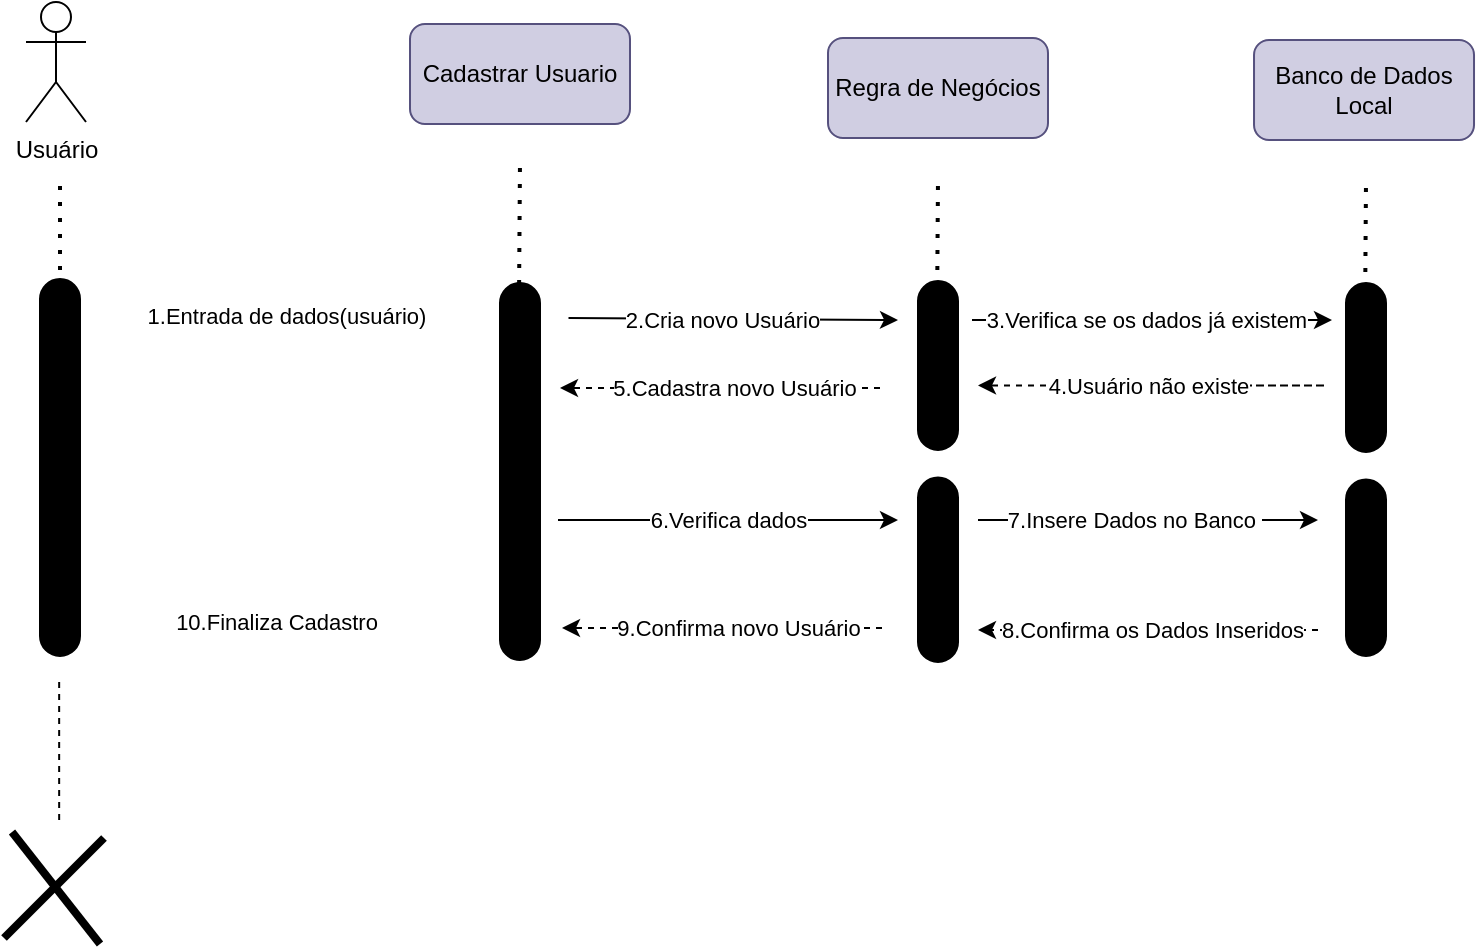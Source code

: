 <mxfile version="24.7.6">
  <diagram name="Página-1" id="Kif3uQVIQvRFXriJZNUs">
    <mxGraphModel dx="1050" dy="522" grid="1" gridSize="10" guides="1" tooltips="1" connect="1" arrows="1" fold="1" page="1" pageScale="1" pageWidth="827" pageHeight="1169" math="0" shadow="0">
      <root>
        <mxCell id="0" />
        <mxCell id="1" parent="0" />
        <mxCell id="pjH49ucoSuqj54gFpGf6-1" value="Cadastrar Usuario" style="rounded=1;whiteSpace=wrap;html=1;fillColor=#d0cee2;strokeColor=#56517e;" vertex="1" parent="1">
          <mxGeometry x="256" y="82" width="110" height="50" as="geometry" />
        </mxCell>
        <mxCell id="pjH49ucoSuqj54gFpGf6-2" value="" style="rounded=1;whiteSpace=wrap;html=1;rotation=90;fillColor=#000000;arcSize=50;" vertex="1" parent="1">
          <mxGeometry x="216.75" y="295.75" width="188.5" height="20" as="geometry" />
        </mxCell>
        <mxCell id="pjH49ucoSuqj54gFpGf6-3" value="" style="endArrow=none;dashed=1;html=1;dashPattern=1 3;strokeWidth=2;rounded=0;" edge="1" parent="1">
          <mxGeometry width="50" height="50" relative="1" as="geometry">
            <mxPoint x="310.5" y="220" as="sourcePoint" />
            <mxPoint x="311" y="150" as="targetPoint" />
          </mxGeometry>
        </mxCell>
        <mxCell id="pjH49ucoSuqj54gFpGf6-4" value="1.Entrada de dados(usuário)" style="edgeLabel;html=1;align=center;verticalAlign=middle;resizable=0;points=[];" vertex="1" connectable="0" parent="1">
          <mxGeometry x="194" y="228" as="geometry" />
        </mxCell>
        <mxCell id="pjH49ucoSuqj54gFpGf6-5" value="" style="rounded=1;whiteSpace=wrap;html=1;rotation=90;fillColor=#000000;arcSize=50;" vertex="1" parent="1">
          <mxGeometry x="691.75" y="243.75" width="84.5" height="20" as="geometry" />
        </mxCell>
        <mxCell id="pjH49ucoSuqj54gFpGf6-6" value="" style="endArrow=none;dashed=1;html=1;dashPattern=1 3;strokeWidth=2;rounded=0;" edge="1" parent="1">
          <mxGeometry width="50" height="50" relative="1" as="geometry">
            <mxPoint x="733.5" y="230" as="sourcePoint" />
            <mxPoint x="734" y="160" as="targetPoint" />
          </mxGeometry>
        </mxCell>
        <mxCell id="pjH49ucoSuqj54gFpGf6-7" value="" style="rounded=1;whiteSpace=wrap;html=1;rotation=90;fillColor=#000000;arcSize=50;" vertex="1" parent="1">
          <mxGeometry x="689.88" y="343.88" width="88.25" height="20" as="geometry" />
        </mxCell>
        <mxCell id="pjH49ucoSuqj54gFpGf6-8" value="" style="endArrow=classic;html=1;rounded=0;" edge="1" parent="1">
          <mxGeometry width="50" height="50" relative="1" as="geometry">
            <mxPoint x="537" y="230" as="sourcePoint" />
            <mxPoint x="717" y="230" as="targetPoint" />
          </mxGeometry>
        </mxCell>
        <mxCell id="pjH49ucoSuqj54gFpGf6-9" value="3.Verifica se os dados já existem" style="edgeLabel;html=1;align=center;verticalAlign=middle;resizable=0;points=[];" vertex="1" connectable="0" parent="pjH49ucoSuqj54gFpGf6-8">
          <mxGeometry x="-0.028" relative="1" as="geometry">
            <mxPoint x="-1" as="offset" />
          </mxGeometry>
        </mxCell>
        <mxCell id="pjH49ucoSuqj54gFpGf6-10" value="" style="endArrow=classic;html=1;rounded=0;dashed=1;" edge="1" parent="1">
          <mxGeometry width="50" height="50" relative="1" as="geometry">
            <mxPoint x="620" y="262.75" as="sourcePoint" />
            <mxPoint x="540" y="262.75" as="targetPoint" />
            <Array as="points">
              <mxPoint x="714" y="262.75" />
            </Array>
          </mxGeometry>
        </mxCell>
        <mxCell id="pjH49ucoSuqj54gFpGf6-11" value="Text" style="edgeLabel;html=1;align=center;verticalAlign=middle;resizable=0;points=[];" vertex="1" connectable="0" parent="pjH49ucoSuqj54gFpGf6-10">
          <mxGeometry x="-0.679" y="-1" relative="1" as="geometry">
            <mxPoint as="offset" />
          </mxGeometry>
        </mxCell>
        <mxCell id="pjH49ucoSuqj54gFpGf6-12" value="4.Usuário não existe" style="edgeLabel;html=1;align=center;verticalAlign=middle;resizable=0;points=[];" vertex="1" connectable="0" parent="pjH49ucoSuqj54gFpGf6-10">
          <mxGeometry x="0.063" y="3" relative="1" as="geometry">
            <mxPoint x="-41" y="-3" as="offset" />
          </mxGeometry>
        </mxCell>
        <mxCell id="pjH49ucoSuqj54gFpGf6-13" value="Regra de Negócios" style="rounded=1;whiteSpace=wrap;html=1;fillColor=#d0cee2;strokeColor=#56517e;" vertex="1" parent="1">
          <mxGeometry x="465" y="89" width="110" height="50" as="geometry" />
        </mxCell>
        <mxCell id="pjH49ucoSuqj54gFpGf6-14" value="" style="rounded=1;whiteSpace=wrap;html=1;rotation=90;fillColor=#000000;arcSize=50;" vertex="1" parent="1">
          <mxGeometry x="477.75" y="242.75" width="84.5" height="20" as="geometry" />
        </mxCell>
        <mxCell id="pjH49ucoSuqj54gFpGf6-15" value="" style="endArrow=none;dashed=1;html=1;dashPattern=1 3;strokeWidth=2;rounded=0;" edge="1" parent="1">
          <mxGeometry width="50" height="50" relative="1" as="geometry">
            <mxPoint x="519.5" y="229" as="sourcePoint" />
            <mxPoint x="520" y="159" as="targetPoint" />
          </mxGeometry>
        </mxCell>
        <mxCell id="pjH49ucoSuqj54gFpGf6-16" value="" style="rounded=1;whiteSpace=wrap;html=1;rotation=90;fillColor=#000000;arcSize=50;" vertex="1" parent="1">
          <mxGeometry x="473.88" y="344.87" width="92.25" height="20" as="geometry" />
        </mxCell>
        <mxCell id="pjH49ucoSuqj54gFpGf6-17" value="" style="endArrow=classic;html=1;rounded=0;dashed=1;" edge="1" parent="1">
          <mxGeometry width="50" height="50" relative="1" as="geometry">
            <mxPoint x="491" y="264" as="sourcePoint" />
            <mxPoint x="331" y="264" as="targetPoint" />
          </mxGeometry>
        </mxCell>
        <mxCell id="pjH49ucoSuqj54gFpGf6-18" value="5.Cadastra novo Usuário" style="edgeLabel;html=1;align=center;verticalAlign=middle;resizable=0;points=[];" vertex="1" connectable="0" parent="pjH49ucoSuqj54gFpGf6-17">
          <mxGeometry x="-0.098" y="2" relative="1" as="geometry">
            <mxPoint x="-1" y="-2" as="offset" />
          </mxGeometry>
        </mxCell>
        <mxCell id="pjH49ucoSuqj54gFpGf6-19" value="" style="endArrow=classic;html=1;rounded=0;" edge="1" parent="1">
          <mxGeometry width="50" height="50" relative="1" as="geometry">
            <mxPoint x="330" y="330" as="sourcePoint" />
            <mxPoint x="500" y="330" as="targetPoint" />
          </mxGeometry>
        </mxCell>
        <mxCell id="pjH49ucoSuqj54gFpGf6-20" value="6.Verifica dados" style="edgeLabel;html=1;align=center;verticalAlign=middle;resizable=0;points=[];" vertex="1" connectable="0" parent="pjH49ucoSuqj54gFpGf6-19">
          <mxGeometry x="-0.092" y="-1" relative="1" as="geometry">
            <mxPoint x="8" y="-1" as="offset" />
          </mxGeometry>
        </mxCell>
        <mxCell id="pjH49ucoSuqj54gFpGf6-21" value="" style="endArrow=classic;html=1;rounded=0;" edge="1" parent="1">
          <mxGeometry width="50" height="50" relative="1" as="geometry">
            <mxPoint x="540" y="330" as="sourcePoint" />
            <mxPoint x="710" y="330" as="targetPoint" />
          </mxGeometry>
        </mxCell>
        <mxCell id="pjH49ucoSuqj54gFpGf6-22" value="7.Insere Dados no Banco&amp;nbsp;" style="edgeLabel;html=1;align=center;verticalAlign=middle;resizable=0;points=[];" vertex="1" connectable="0" parent="pjH49ucoSuqj54gFpGf6-21">
          <mxGeometry x="-0.19" relative="1" as="geometry">
            <mxPoint x="9" as="offset" />
          </mxGeometry>
        </mxCell>
        <mxCell id="pjH49ucoSuqj54gFpGf6-23" value="" style="endArrow=classic;html=1;rounded=0;dashed=1;" edge="1" parent="1">
          <mxGeometry width="50" height="50" relative="1" as="geometry">
            <mxPoint x="710" y="385" as="sourcePoint" />
            <mxPoint x="540" y="385" as="targetPoint" />
          </mxGeometry>
        </mxCell>
        <mxCell id="pjH49ucoSuqj54gFpGf6-24" value="8.Confirma os Dados Inseridos" style="edgeLabel;html=1;align=center;verticalAlign=middle;resizable=0;points=[];" vertex="1" connectable="0" parent="pjH49ucoSuqj54gFpGf6-23">
          <mxGeometry x="0.014" relative="1" as="geometry">
            <mxPoint x="3" as="offset" />
          </mxGeometry>
        </mxCell>
        <mxCell id="pjH49ucoSuqj54gFpGf6-25" value="" style="endArrow=classic;html=1;rounded=0;dashed=1;" edge="1" parent="1">
          <mxGeometry width="50" height="50" relative="1" as="geometry">
            <mxPoint x="492" y="384" as="sourcePoint" />
            <mxPoint x="332" y="384" as="targetPoint" />
          </mxGeometry>
        </mxCell>
        <mxCell id="pjH49ucoSuqj54gFpGf6-26" value="9.Confirma novo Usuário" style="edgeLabel;html=1;align=center;verticalAlign=middle;resizable=0;points=[];" vertex="1" connectable="0" parent="pjH49ucoSuqj54gFpGf6-25">
          <mxGeometry x="-0.044" y="1" relative="1" as="geometry">
            <mxPoint x="4" y="-1" as="offset" />
          </mxGeometry>
        </mxCell>
        <mxCell id="pjH49ucoSuqj54gFpGf6-27" value="10.Finaliza Cadastro" style="edgeLabel;html=1;align=center;verticalAlign=middle;resizable=0;points=[];" vertex="1" connectable="0" parent="1">
          <mxGeometry x="189" y="381" as="geometry" />
        </mxCell>
        <mxCell id="pjH49ucoSuqj54gFpGf6-28" value="" style="endArrow=classic;html=1;rounded=0;" edge="1" parent="1">
          <mxGeometry width="50" height="50" relative="1" as="geometry">
            <mxPoint x="335.25" y="229" as="sourcePoint" />
            <mxPoint x="500" y="230" as="targetPoint" />
          </mxGeometry>
        </mxCell>
        <mxCell id="pjH49ucoSuqj54gFpGf6-29" value="2.Cria novo Usuário" style="edgeLabel;html=1;align=center;verticalAlign=middle;resizable=0;points=[];" vertex="1" connectable="0" parent="pjH49ucoSuqj54gFpGf6-28">
          <mxGeometry x="-0.076" y="-2" relative="1" as="geometry">
            <mxPoint x="1" y="-2" as="offset" />
          </mxGeometry>
        </mxCell>
        <mxCell id="pjH49ucoSuqj54gFpGf6-30" value="Usuário" style="shape=umlActor;verticalLabelPosition=bottom;verticalAlign=top;html=1;outlineConnect=0;" vertex="1" parent="1">
          <mxGeometry x="64" y="71" width="30" height="60" as="geometry" />
        </mxCell>
        <mxCell id="pjH49ucoSuqj54gFpGf6-31" value="" style="rounded=1;whiteSpace=wrap;html=1;rotation=90;fillColor=#000000;arcSize=50;" vertex="1" parent="1">
          <mxGeometry x="-13.25" y="293.75" width="188.5" height="20" as="geometry" />
        </mxCell>
        <mxCell id="pjH49ucoSuqj54gFpGf6-32" value="" style="endArrow=none;dashed=1;html=1;dashPattern=1 3;strokeWidth=2;rounded=0;" edge="1" parent="1">
          <mxGeometry width="50" height="50" relative="1" as="geometry">
            <mxPoint x="81" y="213" as="sourcePoint" />
            <mxPoint x="81" y="163" as="targetPoint" />
          </mxGeometry>
        </mxCell>
        <mxCell id="pjH49ucoSuqj54gFpGf6-33" value="" style="endArrow=none;dashed=1;html=1;rounded=0;" edge="1" parent="1">
          <mxGeometry width="50" height="50" relative="1" as="geometry">
            <mxPoint x="80.58" y="480" as="sourcePoint" />
            <mxPoint x="80.58" y="410" as="targetPoint" />
          </mxGeometry>
        </mxCell>
        <mxCell id="pjH49ucoSuqj54gFpGf6-34" value="" style="endArrow=none;html=1;rounded=0;strokeWidth=4;" edge="1" parent="1">
          <mxGeometry width="50" height="50" relative="1" as="geometry">
            <mxPoint x="53" y="539" as="sourcePoint" />
            <mxPoint x="103" y="489" as="targetPoint" />
          </mxGeometry>
        </mxCell>
        <mxCell id="pjH49ucoSuqj54gFpGf6-35" value="" style="endArrow=none;html=1;rounded=0;strokeWidth=4;" edge="1" parent="1">
          <mxGeometry width="50" height="50" relative="1" as="geometry">
            <mxPoint x="57" y="486" as="sourcePoint" />
            <mxPoint x="101" y="542" as="targetPoint" />
          </mxGeometry>
        </mxCell>
        <mxCell id="pjH49ucoSuqj54gFpGf6-36" value="Banco de Dados&lt;br&gt;Local" style="rounded=1;whiteSpace=wrap;html=1;fillColor=#d0cee2;strokeColor=#56517e;" vertex="1" parent="1">
          <mxGeometry x="678.01" y="90" width="110" height="50" as="geometry" />
        </mxCell>
      </root>
    </mxGraphModel>
  </diagram>
</mxfile>
